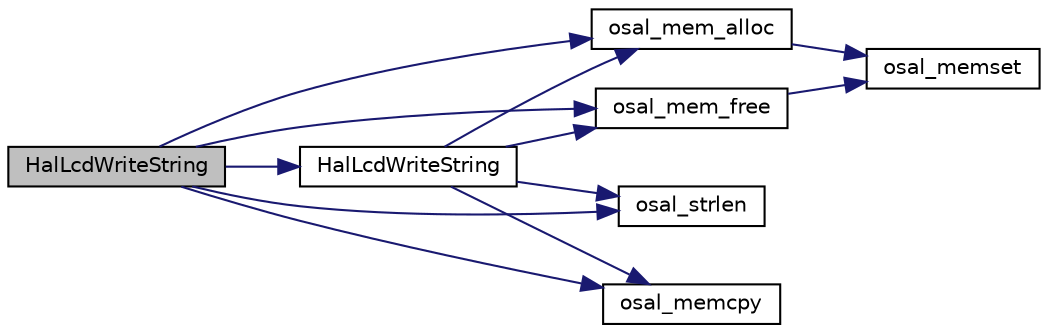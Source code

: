 digraph "HalLcdWriteString"
{
  edge [fontname="Helvetica",fontsize="10",labelfontname="Helvetica",labelfontsize="10"];
  node [fontname="Helvetica",fontsize="10",shape=record];
  rankdir="LR";
  Node1 [label="HalLcdWriteString",height=0.2,width=0.4,color="black", fillcolor="grey75", style="filled" fontcolor="black"];
  Node1 -> Node2 [color="midnightblue",fontsize="10",style="solid",fontname="Helvetica"];
  Node2 [label="osal_mem_alloc",height=0.2,width=0.4,color="black", fillcolor="white", style="filled",URL="$_o_s_a_l___memory_8c.html#ae5cbc213a1cab3be5f0963a4b75408c4"];
  Node2 -> Node3 [color="midnightblue",fontsize="10",style="solid",fontname="Helvetica"];
  Node3 [label="osal_memset",height=0.2,width=0.4,color="black", fillcolor="white", style="filled",URL="$_o_s_a_l_8c.html#a7a416b7daf0407f6a1b92b71fc12847e"];
  Node1 -> Node4 [color="midnightblue",fontsize="10",style="solid",fontname="Helvetica"];
  Node4 [label="osal_strlen",height=0.2,width=0.4,color="black", fillcolor="white", style="filled",URL="$_o_s_a_l_8c.html#a74467cdf8749cd06d1ead3fc8794f98e"];
  Node1 -> Node5 [color="midnightblue",fontsize="10",style="solid",fontname="Helvetica"];
  Node5 [label="osal_memcpy",height=0.2,width=0.4,color="black", fillcolor="white", style="filled",URL="$_o_s_a_l_8c.html#ab944e6de468a807639e215e24ed0ddbc"];
  Node1 -> Node6 [color="midnightblue",fontsize="10",style="solid",fontname="Helvetica"];
  Node6 [label="osal_mem_free",height=0.2,width=0.4,color="black", fillcolor="white", style="filled",URL="$_o_s_a_l___memory_8c.html#a56201dc39c693c759d1ce0812b6b0eef"];
  Node6 -> Node3 [color="midnightblue",fontsize="10",style="solid",fontname="Helvetica"];
  Node1 -> Node7 [color="midnightblue",fontsize="10",style="solid",fontname="Helvetica"];
  Node7 [label="HalLcdWriteString",height=0.2,width=0.4,color="black", fillcolor="white", style="filled",URL="$_c_c2540_e_b_2hal__lcd_8c.html#a9e118d9557f5f611af7d777cf3378d5b"];
  Node7 -> Node2 [color="midnightblue",fontsize="10",style="solid",fontname="Helvetica"];
  Node7 -> Node4 [color="midnightblue",fontsize="10",style="solid",fontname="Helvetica"];
  Node7 -> Node5 [color="midnightblue",fontsize="10",style="solid",fontname="Helvetica"];
  Node7 -> Node6 [color="midnightblue",fontsize="10",style="solid",fontname="Helvetica"];
}
